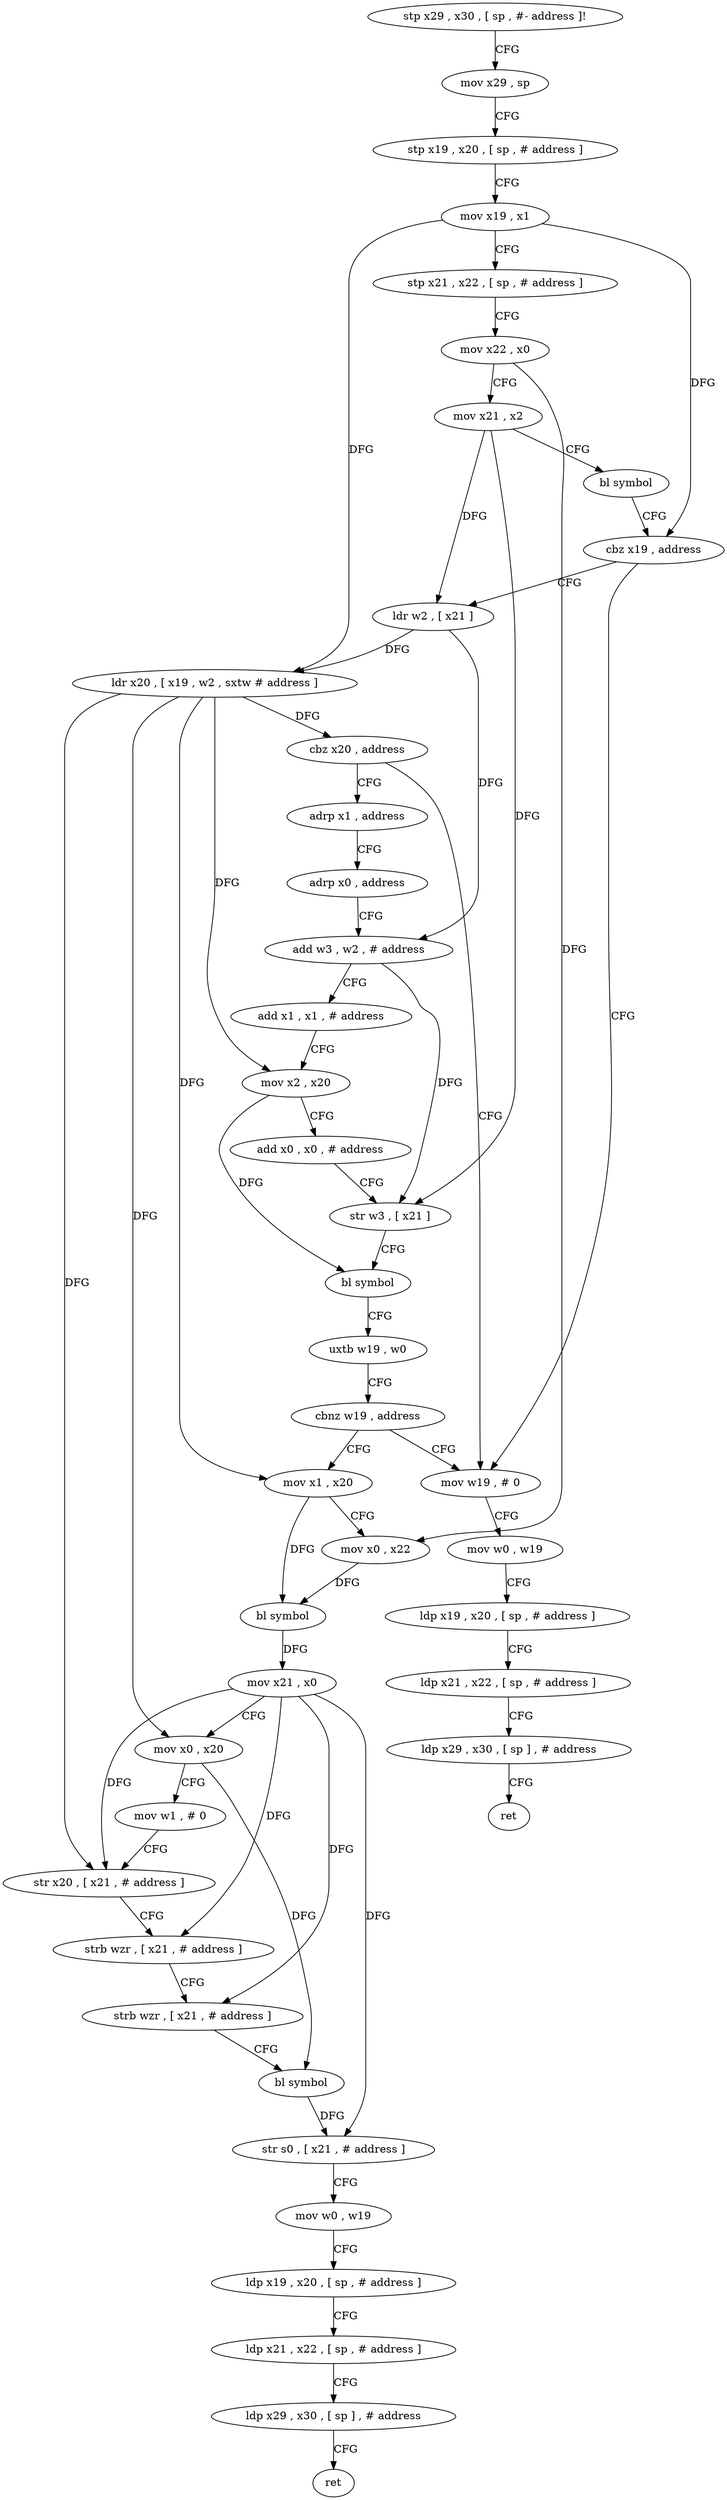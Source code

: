 digraph "func" {
"4256880" [label = "stp x29 , x30 , [ sp , #- address ]!" ]
"4256884" [label = "mov x29 , sp" ]
"4256888" [label = "stp x19 , x20 , [ sp , # address ]" ]
"4256892" [label = "mov x19 , x1" ]
"4256896" [label = "stp x21 , x22 , [ sp , # address ]" ]
"4256900" [label = "mov x22 , x0" ]
"4256904" [label = "mov x21 , x2" ]
"4256908" [label = "bl symbol" ]
"4256912" [label = "cbz x19 , address" ]
"4256968" [label = "mov w19 , # 0" ]
"4256916" [label = "ldr w2 , [ x21 ]" ]
"4256972" [label = "mov w0 , w19" ]
"4256976" [label = "ldp x19 , x20 , [ sp , # address ]" ]
"4256980" [label = "ldp x21 , x22 , [ sp , # address ]" ]
"4256984" [label = "ldp x29 , x30 , [ sp ] , # address" ]
"4256988" [label = "ret" ]
"4256920" [label = "ldr x20 , [ x19 , w2 , sxtw # address ]" ]
"4256924" [label = "cbz x20 , address" ]
"4256928" [label = "adrp x1 , address" ]
"4256932" [label = "adrp x0 , address" ]
"4256936" [label = "add w3 , w2 , # address" ]
"4256940" [label = "add x1 , x1 , # address" ]
"4256944" [label = "mov x2 , x20" ]
"4256948" [label = "add x0 , x0 , # address" ]
"4256952" [label = "str w3 , [ x21 ]" ]
"4256956" [label = "bl symbol" ]
"4256960" [label = "uxtb w19 , w0" ]
"4256964" [label = "cbnz w19 , address" ]
"4256992" [label = "mov x1 , x20" ]
"4256996" [label = "mov x0 , x22" ]
"4257000" [label = "bl symbol" ]
"4257004" [label = "mov x21 , x0" ]
"4257008" [label = "mov x0 , x20" ]
"4257012" [label = "mov w1 , # 0" ]
"4257016" [label = "str x20 , [ x21 , # address ]" ]
"4257020" [label = "strb wzr , [ x21 , # address ]" ]
"4257024" [label = "strb wzr , [ x21 , # address ]" ]
"4257028" [label = "bl symbol" ]
"4257032" [label = "str s0 , [ x21 , # address ]" ]
"4257036" [label = "mov w0 , w19" ]
"4257040" [label = "ldp x19 , x20 , [ sp , # address ]" ]
"4257044" [label = "ldp x21 , x22 , [ sp , # address ]" ]
"4257048" [label = "ldp x29 , x30 , [ sp ] , # address" ]
"4257052" [label = "ret" ]
"4256880" -> "4256884" [ label = "CFG" ]
"4256884" -> "4256888" [ label = "CFG" ]
"4256888" -> "4256892" [ label = "CFG" ]
"4256892" -> "4256896" [ label = "CFG" ]
"4256892" -> "4256912" [ label = "DFG" ]
"4256892" -> "4256920" [ label = "DFG" ]
"4256896" -> "4256900" [ label = "CFG" ]
"4256900" -> "4256904" [ label = "CFG" ]
"4256900" -> "4256996" [ label = "DFG" ]
"4256904" -> "4256908" [ label = "CFG" ]
"4256904" -> "4256916" [ label = "DFG" ]
"4256904" -> "4256952" [ label = "DFG" ]
"4256908" -> "4256912" [ label = "CFG" ]
"4256912" -> "4256968" [ label = "CFG" ]
"4256912" -> "4256916" [ label = "CFG" ]
"4256968" -> "4256972" [ label = "CFG" ]
"4256916" -> "4256920" [ label = "DFG" ]
"4256916" -> "4256936" [ label = "DFG" ]
"4256972" -> "4256976" [ label = "CFG" ]
"4256976" -> "4256980" [ label = "CFG" ]
"4256980" -> "4256984" [ label = "CFG" ]
"4256984" -> "4256988" [ label = "CFG" ]
"4256920" -> "4256924" [ label = "DFG" ]
"4256920" -> "4256944" [ label = "DFG" ]
"4256920" -> "4256992" [ label = "DFG" ]
"4256920" -> "4257008" [ label = "DFG" ]
"4256920" -> "4257016" [ label = "DFG" ]
"4256924" -> "4256968" [ label = "CFG" ]
"4256924" -> "4256928" [ label = "CFG" ]
"4256928" -> "4256932" [ label = "CFG" ]
"4256932" -> "4256936" [ label = "CFG" ]
"4256936" -> "4256940" [ label = "CFG" ]
"4256936" -> "4256952" [ label = "DFG" ]
"4256940" -> "4256944" [ label = "CFG" ]
"4256944" -> "4256948" [ label = "CFG" ]
"4256944" -> "4256956" [ label = "DFG" ]
"4256948" -> "4256952" [ label = "CFG" ]
"4256952" -> "4256956" [ label = "CFG" ]
"4256956" -> "4256960" [ label = "CFG" ]
"4256960" -> "4256964" [ label = "CFG" ]
"4256964" -> "4256992" [ label = "CFG" ]
"4256964" -> "4256968" [ label = "CFG" ]
"4256992" -> "4256996" [ label = "CFG" ]
"4256992" -> "4257000" [ label = "DFG" ]
"4256996" -> "4257000" [ label = "DFG" ]
"4257000" -> "4257004" [ label = "DFG" ]
"4257004" -> "4257008" [ label = "CFG" ]
"4257004" -> "4257016" [ label = "DFG" ]
"4257004" -> "4257020" [ label = "DFG" ]
"4257004" -> "4257024" [ label = "DFG" ]
"4257004" -> "4257032" [ label = "DFG" ]
"4257008" -> "4257012" [ label = "CFG" ]
"4257008" -> "4257028" [ label = "DFG" ]
"4257012" -> "4257016" [ label = "CFG" ]
"4257016" -> "4257020" [ label = "CFG" ]
"4257020" -> "4257024" [ label = "CFG" ]
"4257024" -> "4257028" [ label = "CFG" ]
"4257028" -> "4257032" [ label = "DFG" ]
"4257032" -> "4257036" [ label = "CFG" ]
"4257036" -> "4257040" [ label = "CFG" ]
"4257040" -> "4257044" [ label = "CFG" ]
"4257044" -> "4257048" [ label = "CFG" ]
"4257048" -> "4257052" [ label = "CFG" ]
}
